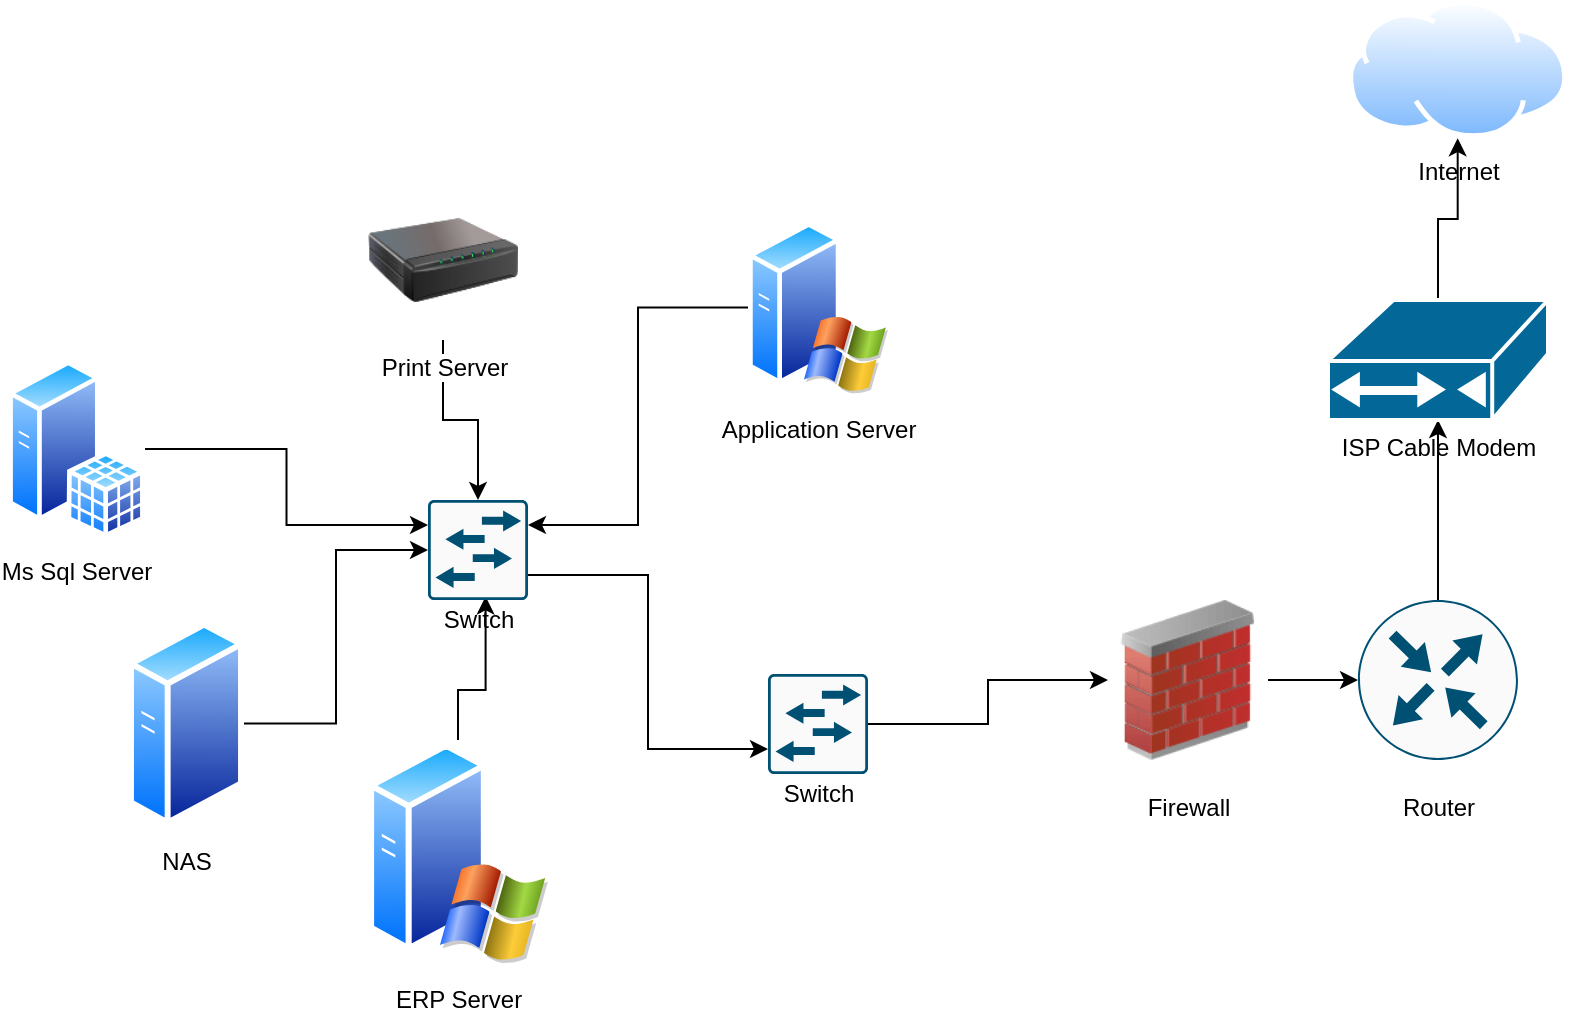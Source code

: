 <mxfile version="15.5.5" type="github">
  <diagram id="EP-S3iL2bJB0XsXoEbt5" name="Page-1">
    <mxGraphModel dx="1038" dy="547" grid="1" gridSize="10" guides="1" tooltips="1" connect="1" arrows="1" fold="1" page="1" pageScale="1" pageWidth="850" pageHeight="1100" math="0" shadow="0">
      <root>
        <mxCell id="0" />
        <mxCell id="1" parent="0" />
        <mxCell id="68LxXG4H3mV1ZYXkKBP9-35" style="edgeStyle=orthogonalEdgeStyle;rounded=0;orthogonalLoop=1;jettySize=auto;html=1;exitX=0.5;exitY=0;exitDx=0;exitDy=0;exitPerimeter=0;entryX=0.5;entryY=1;entryDx=0;entryDy=0;entryPerimeter=0;" edge="1" parent="1" source="68LxXG4H3mV1ZYXkKBP9-1" target="68LxXG4H3mV1ZYXkKBP9-28">
          <mxGeometry relative="1" as="geometry" />
        </mxCell>
        <mxCell id="68LxXG4H3mV1ZYXkKBP9-1" value="" style="sketch=0;points=[[0.5,0,0],[1,0.5,0],[0.5,1,0],[0,0.5,0],[0.145,0.145,0],[0.856,0.145,0],[0.855,0.856,0],[0.145,0.855,0]];verticalLabelPosition=bottom;html=1;verticalAlign=top;aspect=fixed;align=center;pointerEvents=1;shape=mxgraph.cisco19.rect;prIcon=router;fillColor=#FAFAFA;strokeColor=#005073;" vertex="1" parent="1">
          <mxGeometry x="695" y="320" width="80" height="80" as="geometry" />
        </mxCell>
        <mxCell id="68LxXG4H3mV1ZYXkKBP9-16" style="edgeStyle=orthogonalEdgeStyle;rounded=0;orthogonalLoop=1;jettySize=auto;html=1;entryX=0.5;entryY=0;entryDx=0;entryDy=0;entryPerimeter=0;" edge="1" parent="1" source="68LxXG4H3mV1ZYXkKBP9-3" target="68LxXG4H3mV1ZYXkKBP9-14">
          <mxGeometry relative="1" as="geometry" />
        </mxCell>
        <mxCell id="68LxXG4H3mV1ZYXkKBP9-3" value="Print Server" style="image;html=1;image=img/lib/clip_art/networking/Print_Server_128x128.png" vertex="1" parent="1">
          <mxGeometry x="200" y="110" width="75" height="80" as="geometry" />
        </mxCell>
        <mxCell id="68LxXG4H3mV1ZYXkKBP9-17" style="edgeStyle=orthogonalEdgeStyle;rounded=0;orthogonalLoop=1;jettySize=auto;html=1;entryX=1;entryY=0.25;entryDx=0;entryDy=0;entryPerimeter=0;" edge="1" parent="1" source="68LxXG4H3mV1ZYXkKBP9-4" target="68LxXG4H3mV1ZYXkKBP9-14">
          <mxGeometry relative="1" as="geometry" />
        </mxCell>
        <mxCell id="68LxXG4H3mV1ZYXkKBP9-4" value="Application Server" style="aspect=fixed;perimeter=ellipsePerimeter;html=1;align=center;shadow=0;dashed=0;spacingTop=3;image;image=img/lib/active_directory/windows_server_2.svg;" vertex="1" parent="1">
          <mxGeometry x="390" y="130" width="70" height="87.5" as="geometry" />
        </mxCell>
        <mxCell id="68LxXG4H3mV1ZYXkKBP9-19" style="edgeStyle=orthogonalEdgeStyle;rounded=0;orthogonalLoop=1;jettySize=auto;html=1;exitX=1;exitY=0.5;exitDx=0;exitDy=0;entryX=0;entryY=0.5;entryDx=0;entryDy=0;entryPerimeter=0;" edge="1" parent="1" source="68LxXG4H3mV1ZYXkKBP9-5" target="68LxXG4H3mV1ZYXkKBP9-14">
          <mxGeometry relative="1" as="geometry" />
        </mxCell>
        <mxCell id="68LxXG4H3mV1ZYXkKBP9-5" value="NAS" style="aspect=fixed;perimeter=ellipsePerimeter;html=1;align=center;shadow=0;dashed=0;spacingTop=3;image;image=img/lib/active_directory/generic_server.svg;" vertex="1" parent="1">
          <mxGeometry x="80" y="330" width="58" height="103.57" as="geometry" />
        </mxCell>
        <mxCell id="68LxXG4H3mV1ZYXkKBP9-18" style="edgeStyle=orthogonalEdgeStyle;rounded=0;orthogonalLoop=1;jettySize=auto;html=1;entryX=0;entryY=0.25;entryDx=0;entryDy=0;entryPerimeter=0;" edge="1" parent="1" source="68LxXG4H3mV1ZYXkKBP9-6" target="68LxXG4H3mV1ZYXkKBP9-14">
          <mxGeometry relative="1" as="geometry" />
        </mxCell>
        <mxCell id="68LxXG4H3mV1ZYXkKBP9-6" value="Ms Sql Server" style="aspect=fixed;perimeter=ellipsePerimeter;html=1;align=center;shadow=0;dashed=0;spacingTop=3;image;image=img/lib/active_directory/sql_server.svg;" vertex="1" parent="1">
          <mxGeometry x="20" y="200" width="68.5" height="88.96" as="geometry" />
        </mxCell>
        <mxCell id="68LxXG4H3mV1ZYXkKBP9-20" style="edgeStyle=orthogonalEdgeStyle;rounded=0;orthogonalLoop=1;jettySize=auto;html=1;entryX=0.576;entryY=-0.09;entryDx=0;entryDy=0;entryPerimeter=0;" edge="1" parent="1" source="68LxXG4H3mV1ZYXkKBP9-8" target="68LxXG4H3mV1ZYXkKBP9-15">
          <mxGeometry relative="1" as="geometry" />
        </mxCell>
        <mxCell id="68LxXG4H3mV1ZYXkKBP9-8" value="ERP Server" style="aspect=fixed;perimeter=ellipsePerimeter;html=1;align=center;shadow=0;dashed=0;spacingTop=3;image;image=img/lib/active_directory/windows_server_2.svg;" vertex="1" parent="1">
          <mxGeometry x="200" y="390" width="90" height="112.5" as="geometry" />
        </mxCell>
        <mxCell id="68LxXG4H3mV1ZYXkKBP9-11" value="Router" style="text;html=1;align=center;verticalAlign=middle;resizable=0;points=[];autosize=1;strokeColor=none;fillColor=none;" vertex="1" parent="1">
          <mxGeometry x="710" y="413.57" width="50" height="20" as="geometry" />
        </mxCell>
        <mxCell id="68LxXG4H3mV1ZYXkKBP9-34" style="edgeStyle=orthogonalEdgeStyle;rounded=0;orthogonalLoop=1;jettySize=auto;html=1;exitX=1;exitY=0.5;exitDx=0;exitDy=0;entryX=0;entryY=0.5;entryDx=0;entryDy=0;entryPerimeter=0;" edge="1" parent="1" source="68LxXG4H3mV1ZYXkKBP9-12" target="68LxXG4H3mV1ZYXkKBP9-1">
          <mxGeometry relative="1" as="geometry" />
        </mxCell>
        <mxCell id="68LxXG4H3mV1ZYXkKBP9-12" value="" style="image;html=1;image=img/lib/clip_art/networking/Firewall_02_128x128.png" vertex="1" parent="1">
          <mxGeometry x="570" y="320" width="80" height="80" as="geometry" />
        </mxCell>
        <mxCell id="68LxXG4H3mV1ZYXkKBP9-32" style="edgeStyle=orthogonalEdgeStyle;rounded=0;orthogonalLoop=1;jettySize=auto;html=1;exitX=1;exitY=0.75;exitDx=0;exitDy=0;exitPerimeter=0;entryX=0;entryY=0.75;entryDx=0;entryDy=0;entryPerimeter=0;" edge="1" parent="1" source="68LxXG4H3mV1ZYXkKBP9-14" target="68LxXG4H3mV1ZYXkKBP9-31">
          <mxGeometry relative="1" as="geometry" />
        </mxCell>
        <mxCell id="68LxXG4H3mV1ZYXkKBP9-14" value="" style="sketch=0;points=[[0.015,0.015,0],[0.985,0.015,0],[0.985,0.985,0],[0.015,0.985,0],[0.25,0,0],[0.5,0,0],[0.75,0,0],[1,0.25,0],[1,0.5,0],[1,0.75,0],[0.75,1,0],[0.5,1,0],[0.25,1,0],[0,0.75,0],[0,0.5,0],[0,0.25,0]];verticalLabelPosition=bottom;html=1;verticalAlign=top;aspect=fixed;align=center;pointerEvents=1;shape=mxgraph.cisco19.rect;prIcon=l2_switch;fillColor=#FAFAFA;strokeColor=#005073;" vertex="1" parent="1">
          <mxGeometry x="230" y="270" width="50" height="50" as="geometry" />
        </mxCell>
        <mxCell id="68LxXG4H3mV1ZYXkKBP9-15" value="Switch" style="text;html=1;align=center;verticalAlign=middle;resizable=0;points=[];autosize=1;strokeColor=none;fillColor=none;" vertex="1" parent="1">
          <mxGeometry x="230" y="320" width="50" height="20" as="geometry" />
        </mxCell>
        <mxCell id="68LxXG4H3mV1ZYXkKBP9-23" value="Internet" style="aspect=fixed;perimeter=ellipsePerimeter;html=1;align=center;shadow=0;dashed=0;spacingTop=3;image;image=img/lib/active_directory/internet_cloud.svg;" vertex="1" parent="1">
          <mxGeometry x="690" y="20.0" width="109.68" height="69.1" as="geometry" />
        </mxCell>
        <mxCell id="68LxXG4H3mV1ZYXkKBP9-26" value="Firewall" style="text;html=1;align=center;verticalAlign=middle;resizable=0;points=[];autosize=1;strokeColor=none;fillColor=none;" vertex="1" parent="1">
          <mxGeometry x="580" y="413.57" width="60" height="20" as="geometry" />
        </mxCell>
        <mxCell id="68LxXG4H3mV1ZYXkKBP9-36" style="edgeStyle=orthogonalEdgeStyle;rounded=0;orthogonalLoop=1;jettySize=auto;html=1;" edge="1" parent="1" source="68LxXG4H3mV1ZYXkKBP9-28" target="68LxXG4H3mV1ZYXkKBP9-23">
          <mxGeometry relative="1" as="geometry" />
        </mxCell>
        <mxCell id="68LxXG4H3mV1ZYXkKBP9-28" value="" style="shape=mxgraph.cisco.modems_and_phones.cable_modem;html=1;pointerEvents=1;dashed=0;fillColor=#036897;strokeColor=#ffffff;strokeWidth=2;verticalLabelPosition=bottom;verticalAlign=top;align=center;outlineConnect=0;" vertex="1" parent="1">
          <mxGeometry x="680" y="170" width="110" height="60" as="geometry" />
        </mxCell>
        <mxCell id="68LxXG4H3mV1ZYXkKBP9-29" value="ISP Cable Modem" style="text;html=1;align=center;verticalAlign=middle;resizable=0;points=[];autosize=1;strokeColor=none;fillColor=none;" vertex="1" parent="1">
          <mxGeometry x="680" y="234.48" width="110" height="20" as="geometry" />
        </mxCell>
        <mxCell id="68LxXG4H3mV1ZYXkKBP9-33" style="edgeStyle=orthogonalEdgeStyle;rounded=0;orthogonalLoop=1;jettySize=auto;html=1;exitX=1;exitY=0.5;exitDx=0;exitDy=0;exitPerimeter=0;" edge="1" parent="1" source="68LxXG4H3mV1ZYXkKBP9-31" target="68LxXG4H3mV1ZYXkKBP9-12">
          <mxGeometry relative="1" as="geometry" />
        </mxCell>
        <mxCell id="68LxXG4H3mV1ZYXkKBP9-31" value="" style="sketch=0;points=[[0.015,0.015,0],[0.985,0.015,0],[0.985,0.985,0],[0.015,0.985,0],[0.25,0,0],[0.5,0,0],[0.75,0,0],[1,0.25,0],[1,0.5,0],[1,0.75,0],[0.75,1,0],[0.5,1,0],[0.25,1,0],[0,0.75,0],[0,0.5,0],[0,0.25,0]];verticalLabelPosition=bottom;html=1;verticalAlign=top;aspect=fixed;align=center;pointerEvents=1;shape=mxgraph.cisco19.rect;prIcon=l2_switch;fillColor=#FAFAFA;strokeColor=#005073;" vertex="1" parent="1">
          <mxGeometry x="400" y="357" width="50" height="50" as="geometry" />
        </mxCell>
        <mxCell id="68LxXG4H3mV1ZYXkKBP9-37" value="Switch" style="text;html=1;align=center;verticalAlign=middle;resizable=0;points=[];autosize=1;strokeColor=none;fillColor=none;" vertex="1" parent="1">
          <mxGeometry x="400" y="407" width="50" height="20" as="geometry" />
        </mxCell>
      </root>
    </mxGraphModel>
  </diagram>
</mxfile>
